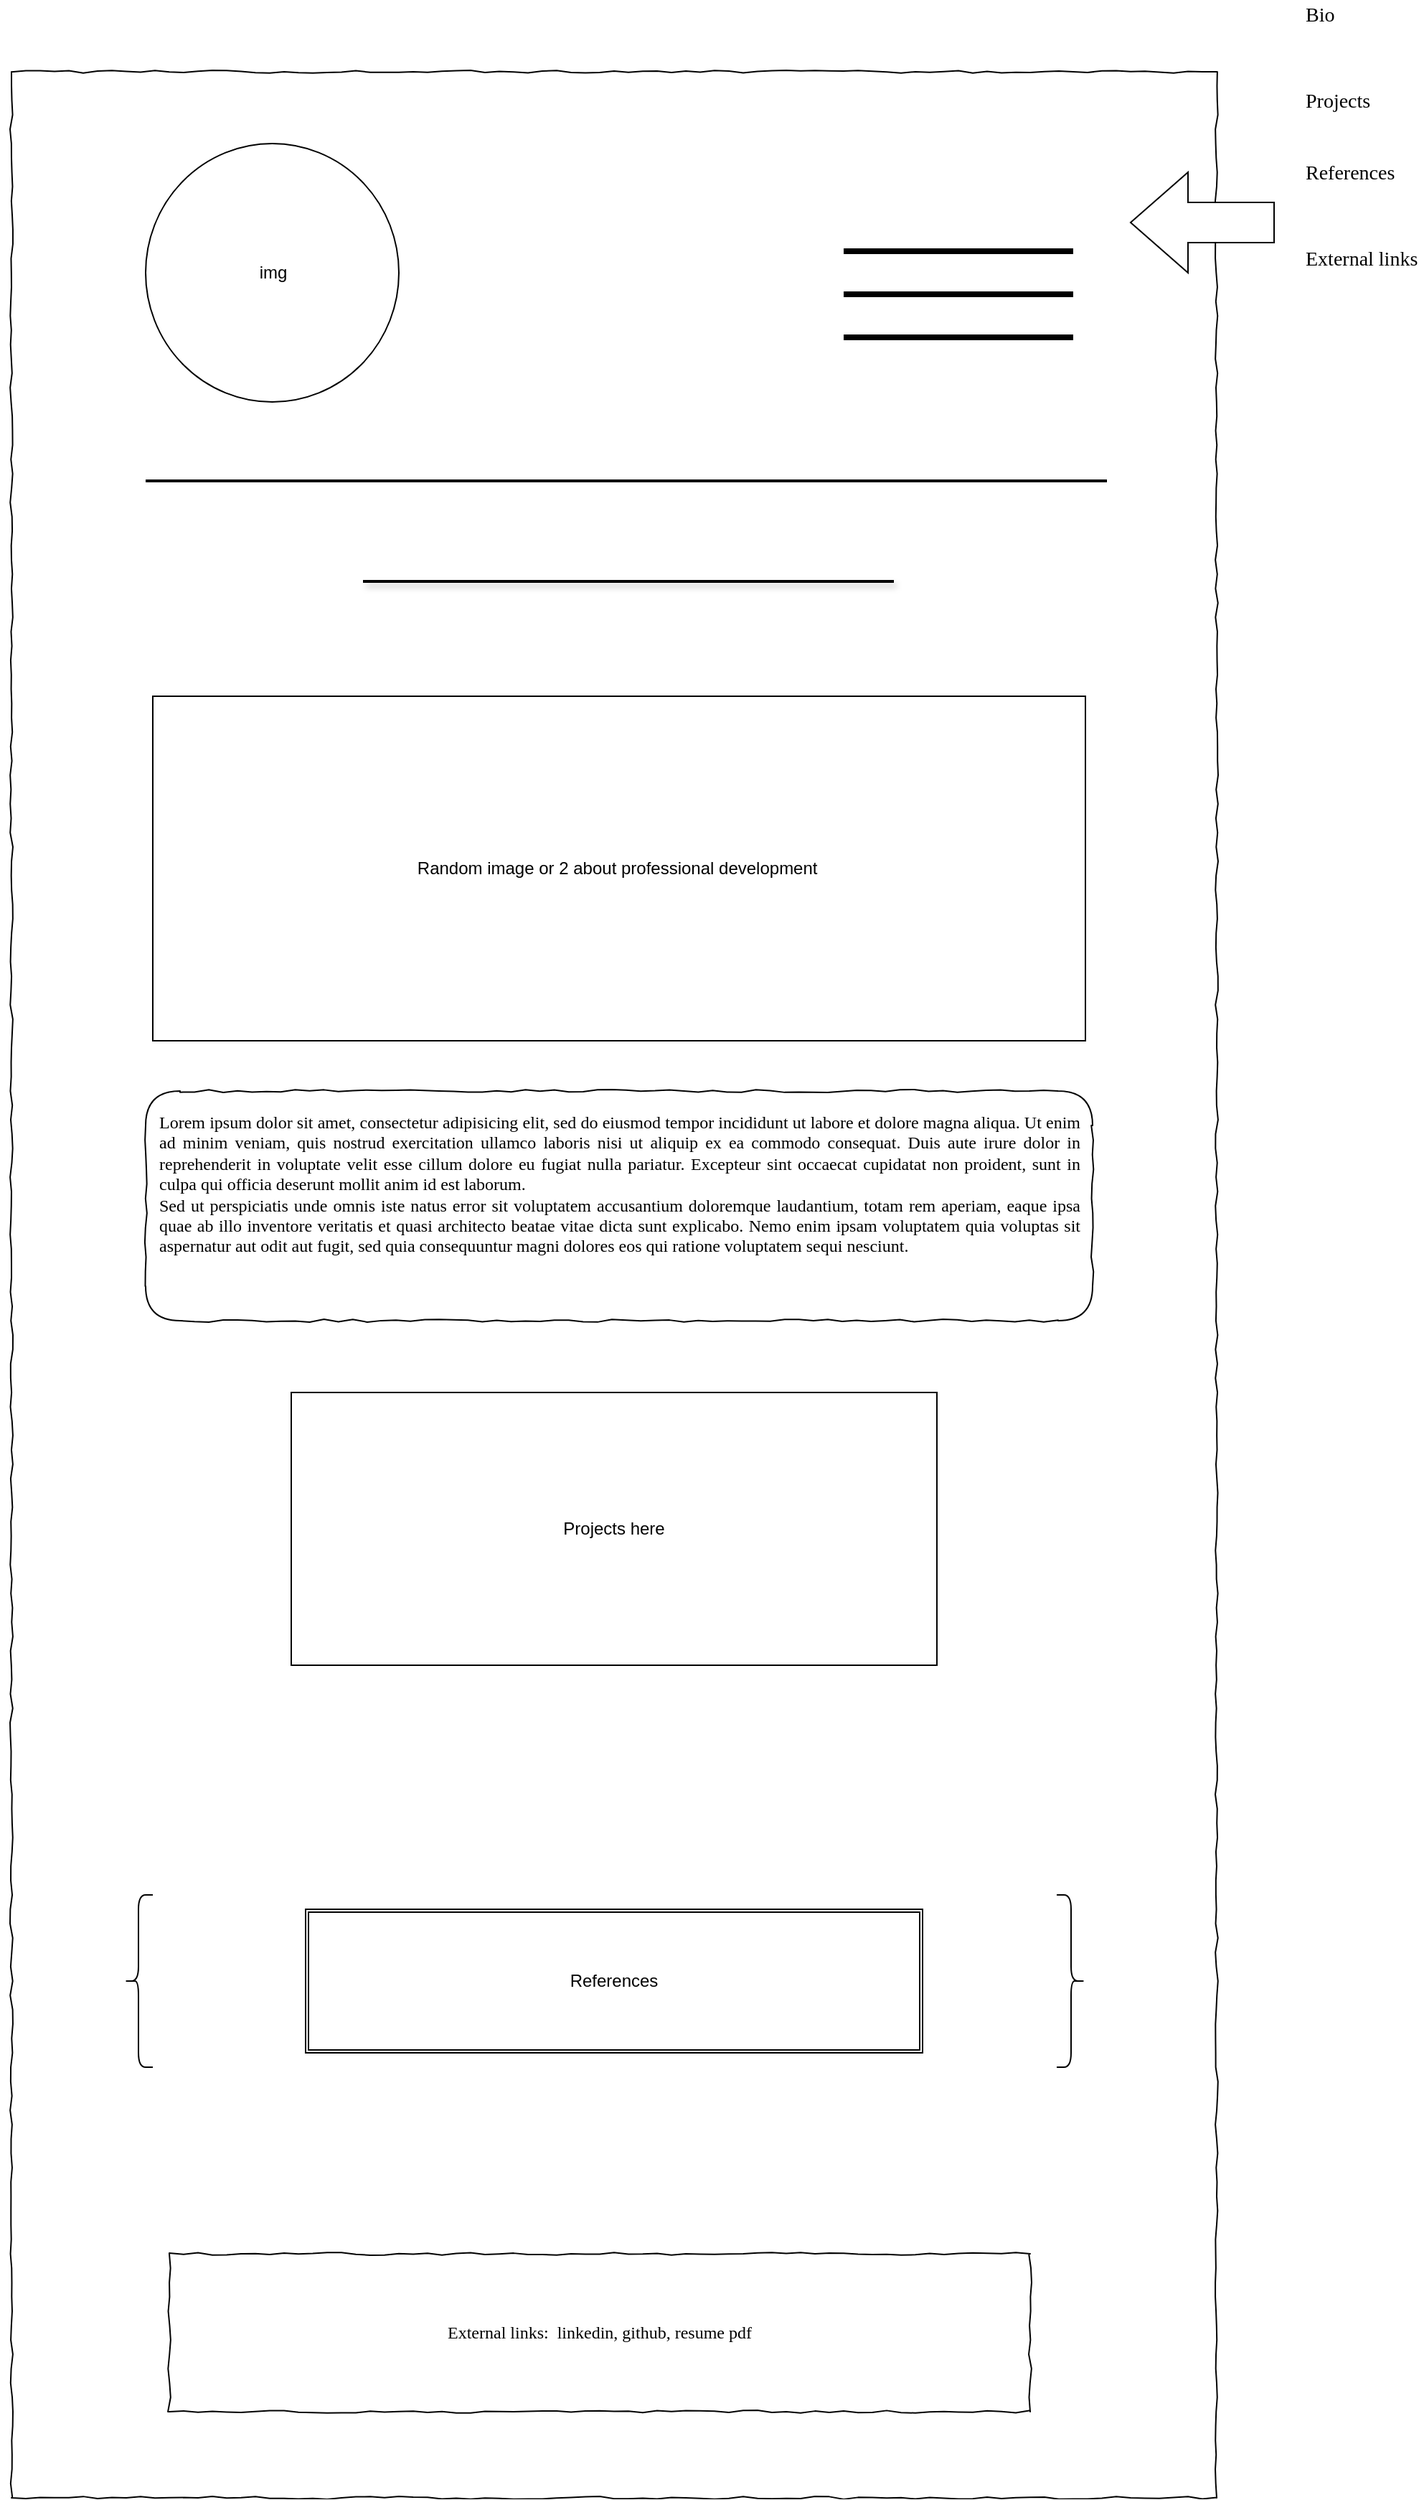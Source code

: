 <mxfile version="14.6.13" type="github">
  <diagram name="Page-1" id="03018318-947c-dd8e-b7a3-06fadd420f32">
    <mxGraphModel dx="1577" dy="1873" grid="1" gridSize="10" guides="1" tooltips="1" connect="1" arrows="1" fold="1" page="1" pageScale="1" pageWidth="1100" pageHeight="850" background="#ffffff" math="0" shadow="0">
      <root>
        <mxCell id="0" />
        <mxCell id="1" parent="0" />
        <mxCell id="j6GYtYGJ_I6HRKerDYTT-1" style="edgeStyle=orthogonalEdgeStyle;rounded=0;orthogonalLoop=1;jettySize=auto;html=1;exitX=0;exitY=0;exitDx=0;exitDy=0;entryX=0;entryY=0;entryDx=0;entryDy=0;" parent="1" source="677b7b8949515195-1" target="677b7b8949515195-1" edge="1">
          <mxGeometry relative="1" as="geometry">
            <mxPoint y="20" as="targetPoint" />
          </mxGeometry>
        </mxCell>
        <mxCell id="677b7b8949515195-1" value="" style="whiteSpace=wrap;html=1;rounded=0;shadow=0;labelBackgroundColor=none;strokeColor=#000000;strokeWidth=1;fillColor=none;fontFamily=Verdana;fontSize=12;fontColor=#000000;align=center;comic=1;" parent="1" vertex="1">
          <mxGeometry x="40" y="-10" width="840" height="1690" as="geometry" />
        </mxCell>
        <mxCell id="677b7b8949515195-11" value="Bio" style="text;html=1;points=[];align=left;verticalAlign=top;spacingTop=-4;fontSize=14;fontFamily=Verdana" parent="1" vertex="1">
          <mxGeometry x="940" y="-60" width="60" height="20" as="geometry" />
        </mxCell>
        <mxCell id="677b7b8949515195-12" value="Projects" style="text;html=1;points=[];align=left;verticalAlign=top;spacingTop=-4;fontSize=14;fontFamily=Verdana" parent="1" vertex="1">
          <mxGeometry x="940" width="60" height="20" as="geometry" />
        </mxCell>
        <mxCell id="677b7b8949515195-13" value="References" style="text;html=1;points=[];align=left;verticalAlign=top;spacingTop=-4;fontSize=14;fontFamily=Verdana" parent="1" vertex="1">
          <mxGeometry x="940" y="50" width="60" height="20" as="geometry" />
        </mxCell>
        <mxCell id="677b7b8949515195-14" value="External links" style="text;html=1;points=[];align=left;verticalAlign=top;spacingTop=-4;fontSize=14;fontFamily=Verdana" parent="1" vertex="1">
          <mxGeometry x="940" y="110" width="60" height="20" as="geometry" />
        </mxCell>
        <mxCell id="677b7b8949515195-15" value="&lt;div style=&quot;text-align: justify&quot;&gt;&lt;span&gt;Lorem ipsum dolor sit amet, consectetur adipisicing elit, sed do eiusmod tempor incididunt ut labore et dolore magna aliqua. Ut enim ad minim veniam, quis nostrud exercitation ullamco laboris nisi ut aliquip ex ea commodo consequat. Duis aute irure dolor in reprehenderit in voluptate velit esse cillum dolore eu fugiat nulla pariatur. Excepteur sint occaecat cupidatat non proident, sunt in culpa qui officia deserunt mollit anim id est laborum.&lt;/span&gt;&lt;/div&gt;&lt;div style=&quot;text-align: justify&quot;&gt;&lt;span&gt;Sed ut perspiciatis unde omnis iste natus error sit voluptatem accusantium doloremque laudantium, totam rem aperiam, eaque ipsa quae ab illo inventore veritatis et quasi architecto beatae vitae dicta sunt explicabo. Nemo enim ipsam voluptatem quia voluptas sit aspernatur aut odit aut fugit, sed quia consequuntur magni dolores eos qui ratione voluptatem sequi nesciunt.&amp;nbsp;&lt;/span&gt;&lt;/div&gt;" style="whiteSpace=wrap;html=1;rounded=1;shadow=0;labelBackgroundColor=none;strokeWidth=1;fillColor=none;fontFamily=Verdana;fontSize=12;align=center;verticalAlign=top;spacing=10;comic=1;" parent="1" vertex="1">
          <mxGeometry x="133.5" y="700" width="660" height="160" as="geometry" />
        </mxCell>
        <mxCell id="677b7b8949515195-26" value="External links:&amp;nbsp; linkedin, github, resume pdf" style="whiteSpace=wrap;html=1;rounded=0;shadow=0;labelBackgroundColor=none;strokeWidth=1;fillColor=none;fontFamily=Verdana;fontSize=12;align=center;comic=1;" parent="1" vertex="1">
          <mxGeometry x="150" y="1510" width="600" height="110" as="geometry" />
        </mxCell>
        <mxCell id="j6GYtYGJ_I6HRKerDYTT-8" value="" style="line;strokeWidth=2;html=1;rounded=1;shadow=1;glass=0;gradientColor=none;" parent="1" vertex="1">
          <mxGeometry x="285" y="340" width="370" height="10" as="geometry" />
        </mxCell>
        <mxCell id="86_Tgsm4EeEMZG9DCn3R-1" value="img" style="ellipse;whiteSpace=wrap;html=1;" parent="1" vertex="1">
          <mxGeometry x="133.5" y="40" width="176.5" height="180" as="geometry" />
        </mxCell>
        <mxCell id="86_Tgsm4EeEMZG9DCn3R-4" value="Random image or 2 about professional development&amp;nbsp;" style="rounded=0;whiteSpace=wrap;html=1;" parent="1" vertex="1">
          <mxGeometry x="138.5" y="425" width="650" height="240" as="geometry" />
        </mxCell>
        <mxCell id="86_Tgsm4EeEMZG9DCn3R-5" value="Projects here" style="rounded=0;whiteSpace=wrap;html=1;" parent="1" vertex="1">
          <mxGeometry x="235" y="910" width="450" height="190" as="geometry" />
        </mxCell>
        <mxCell id="86_Tgsm4EeEMZG9DCn3R-6" value="" style="line;strokeWidth=2;html=1;" parent="1" vertex="1">
          <mxGeometry x="133.5" y="270" width="670" height="10" as="geometry" />
        </mxCell>
        <mxCell id="86_Tgsm4EeEMZG9DCn3R-7" value="" style="shape=curlyBracket;whiteSpace=wrap;html=1;rounded=1;" parent="1" vertex="1">
          <mxGeometry x="118.5" y="1260" width="20" height="120" as="geometry" />
        </mxCell>
        <mxCell id="86_Tgsm4EeEMZG9DCn3R-8" value="" style="shape=curlyBracket;whiteSpace=wrap;html=1;rounded=1;flipH=1;" parent="1" vertex="1">
          <mxGeometry x="768.5" y="1260" width="20" height="120" as="geometry" />
        </mxCell>
        <mxCell id="86_Tgsm4EeEMZG9DCn3R-9" value="References" style="shape=ext;double=1;rounded=0;whiteSpace=wrap;html=1;" parent="1" vertex="1">
          <mxGeometry x="245" y="1270" width="430" height="100" as="geometry" />
        </mxCell>
        <mxCell id="S6VX3OJ1fQCbVizgbovs-1" value="" style="line;strokeWidth=4;html=1;perimeter=backbonePerimeter;points=[];outlineConnect=0;" vertex="1" parent="1">
          <mxGeometry x="620" y="170" width="160" height="10" as="geometry" />
        </mxCell>
        <mxCell id="S6VX3OJ1fQCbVizgbovs-3" value="" style="line;strokeWidth=4;html=1;perimeter=backbonePerimeter;points=[];outlineConnect=0;" vertex="1" parent="1">
          <mxGeometry x="620" y="110" width="160" height="10" as="geometry" />
        </mxCell>
        <mxCell id="S6VX3OJ1fQCbVizgbovs-4" value="" style="line;strokeWidth=4;html=1;perimeter=backbonePerimeter;points=[];outlineConnect=0;" vertex="1" parent="1">
          <mxGeometry x="620" y="140" width="160" height="10" as="geometry" />
        </mxCell>
        <mxCell id="S6VX3OJ1fQCbVizgbovs-5" value="" style="html=1;shadow=0;dashed=0;align=center;verticalAlign=middle;shape=mxgraph.arrows2.arrow;dy=0.6;dx=40;flipH=1;notch=0;" vertex="1" parent="1">
          <mxGeometry x="820" y="60" width="100" height="70" as="geometry" />
        </mxCell>
      </root>
    </mxGraphModel>
  </diagram>
</mxfile>
